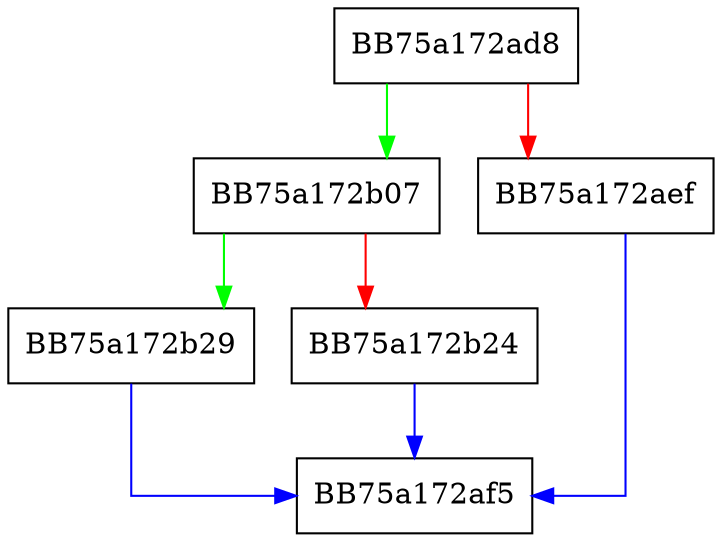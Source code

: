 digraph genPropHash {
  node [shape="box"];
  graph [splines=ortho];
  BB75a172ad8 -> BB75a172b07 [color="green"];
  BB75a172ad8 -> BB75a172aef [color="red"];
  BB75a172aef -> BB75a172af5 [color="blue"];
  BB75a172b07 -> BB75a172b29 [color="green"];
  BB75a172b07 -> BB75a172b24 [color="red"];
  BB75a172b24 -> BB75a172af5 [color="blue"];
  BB75a172b29 -> BB75a172af5 [color="blue"];
}